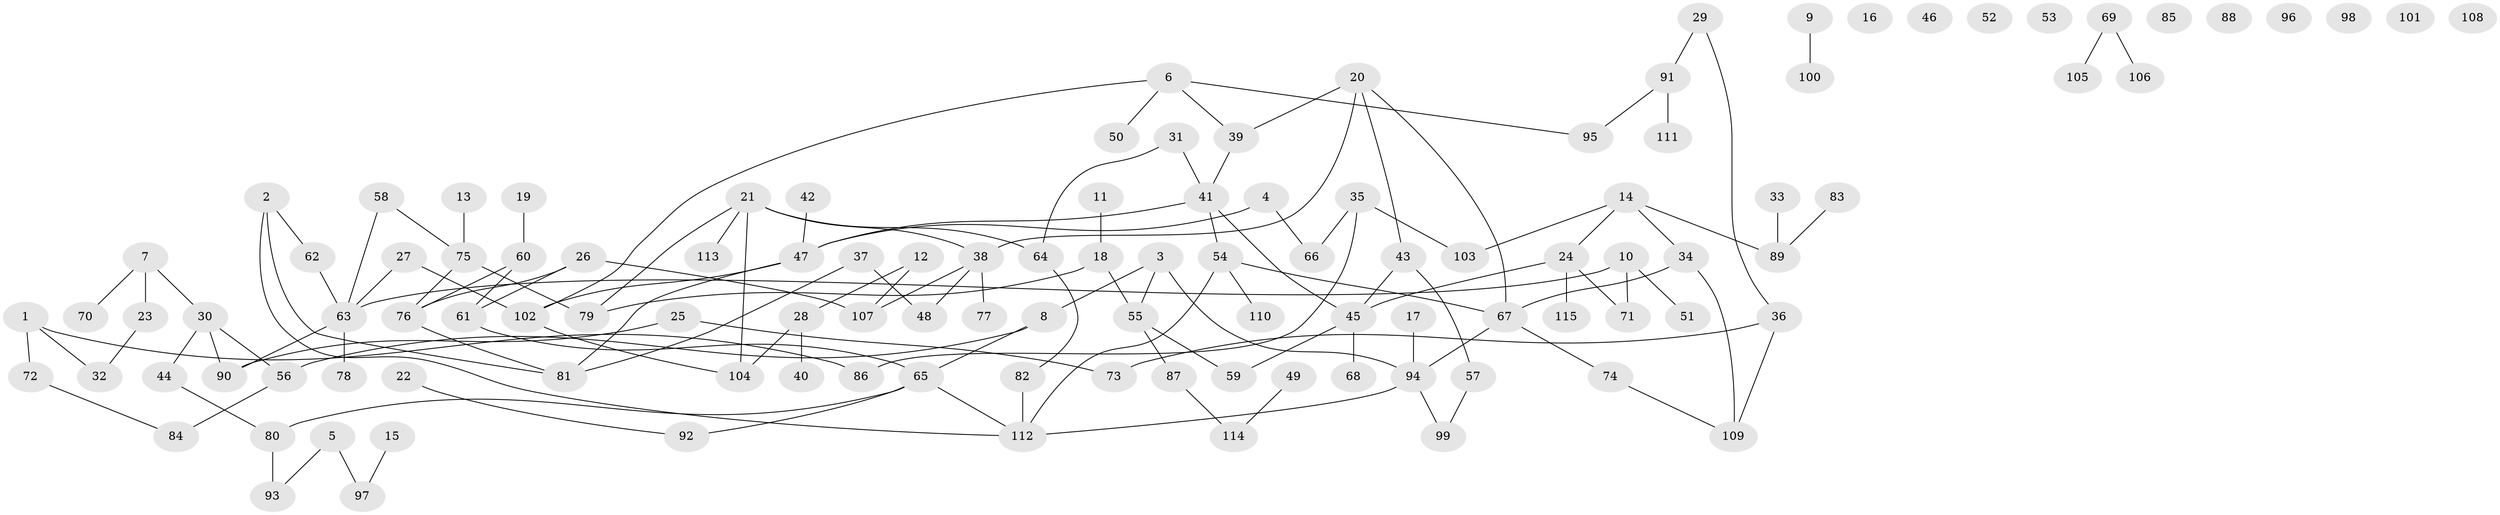 // coarse degree distribution, {3: 0.18072289156626506, 6: 0.07228915662650602, 2: 0.21686746987951808, 4: 0.07228915662650602, 0: 0.13253012048192772, 1: 0.25301204819277107, 5: 0.03614457831325301, 7: 0.03614457831325301}
// Generated by graph-tools (version 1.1) at 2025/23/03/03/25 07:23:29]
// undirected, 115 vertices, 132 edges
graph export_dot {
graph [start="1"]
  node [color=gray90,style=filled];
  1;
  2;
  3;
  4;
  5;
  6;
  7;
  8;
  9;
  10;
  11;
  12;
  13;
  14;
  15;
  16;
  17;
  18;
  19;
  20;
  21;
  22;
  23;
  24;
  25;
  26;
  27;
  28;
  29;
  30;
  31;
  32;
  33;
  34;
  35;
  36;
  37;
  38;
  39;
  40;
  41;
  42;
  43;
  44;
  45;
  46;
  47;
  48;
  49;
  50;
  51;
  52;
  53;
  54;
  55;
  56;
  57;
  58;
  59;
  60;
  61;
  62;
  63;
  64;
  65;
  66;
  67;
  68;
  69;
  70;
  71;
  72;
  73;
  74;
  75;
  76;
  77;
  78;
  79;
  80;
  81;
  82;
  83;
  84;
  85;
  86;
  87;
  88;
  89;
  90;
  91;
  92;
  93;
  94;
  95;
  96;
  97;
  98;
  99;
  100;
  101;
  102;
  103;
  104;
  105;
  106;
  107;
  108;
  109;
  110;
  111;
  112;
  113;
  114;
  115;
  1 -- 32;
  1 -- 72;
  1 -- 86;
  2 -- 62;
  2 -- 81;
  2 -- 112;
  3 -- 8;
  3 -- 55;
  3 -- 94;
  4 -- 47;
  4 -- 66;
  5 -- 93;
  5 -- 97;
  6 -- 39;
  6 -- 50;
  6 -- 95;
  6 -- 102;
  7 -- 23;
  7 -- 30;
  7 -- 70;
  8 -- 56;
  8 -- 65;
  9 -- 100;
  10 -- 51;
  10 -- 63;
  10 -- 71;
  11 -- 18;
  12 -- 28;
  12 -- 107;
  13 -- 75;
  14 -- 24;
  14 -- 34;
  14 -- 89;
  14 -- 103;
  15 -- 97;
  17 -- 94;
  18 -- 55;
  18 -- 79;
  19 -- 60;
  20 -- 38;
  20 -- 39;
  20 -- 43;
  20 -- 67;
  21 -- 38;
  21 -- 64;
  21 -- 79;
  21 -- 104;
  21 -- 113;
  22 -- 92;
  23 -- 32;
  24 -- 45;
  24 -- 71;
  24 -- 115;
  25 -- 73;
  25 -- 90;
  26 -- 61;
  26 -- 76;
  26 -- 107;
  27 -- 63;
  27 -- 102;
  28 -- 40;
  28 -- 104;
  29 -- 36;
  29 -- 91;
  30 -- 44;
  30 -- 56;
  30 -- 90;
  31 -- 41;
  31 -- 64;
  33 -- 89;
  34 -- 67;
  34 -- 109;
  35 -- 66;
  35 -- 86;
  35 -- 103;
  36 -- 73;
  36 -- 109;
  37 -- 48;
  37 -- 81;
  38 -- 48;
  38 -- 77;
  38 -- 107;
  39 -- 41;
  41 -- 45;
  41 -- 47;
  41 -- 54;
  42 -- 47;
  43 -- 45;
  43 -- 57;
  44 -- 80;
  45 -- 59;
  45 -- 68;
  47 -- 81;
  47 -- 102;
  49 -- 114;
  54 -- 67;
  54 -- 110;
  54 -- 112;
  55 -- 59;
  55 -- 87;
  56 -- 84;
  57 -- 99;
  58 -- 63;
  58 -- 75;
  60 -- 61;
  60 -- 76;
  61 -- 65;
  62 -- 63;
  63 -- 78;
  63 -- 90;
  64 -- 82;
  65 -- 80;
  65 -- 92;
  65 -- 112;
  67 -- 74;
  67 -- 94;
  69 -- 105;
  69 -- 106;
  72 -- 84;
  74 -- 109;
  75 -- 76;
  75 -- 79;
  76 -- 81;
  80 -- 93;
  82 -- 112;
  83 -- 89;
  87 -- 114;
  91 -- 95;
  91 -- 111;
  94 -- 99;
  94 -- 112;
  102 -- 104;
}
